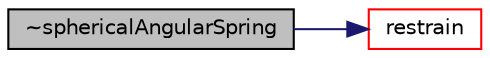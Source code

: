 digraph "~sphericalAngularSpring"
{
  bgcolor="transparent";
  edge [fontname="Helvetica",fontsize="10",labelfontname="Helvetica",labelfontsize="10"];
  node [fontname="Helvetica",fontsize="10",shape=record];
  rankdir="LR";
  Node1 [label="~sphericalAngularSpring",height=0.2,width=0.4,color="black", fillcolor="grey75", style="filled", fontcolor="black"];
  Node1 -> Node2 [color="midnightblue",fontsize="10",style="solid",fontname="Helvetica"];
  Node2 [label="restrain",height=0.2,width=0.4,color="red",URL="$a02465.html#a7fa713dfa7e7b8124d760266460acb1a",tooltip="Calculate the restraint position, force and moment. "];
}
